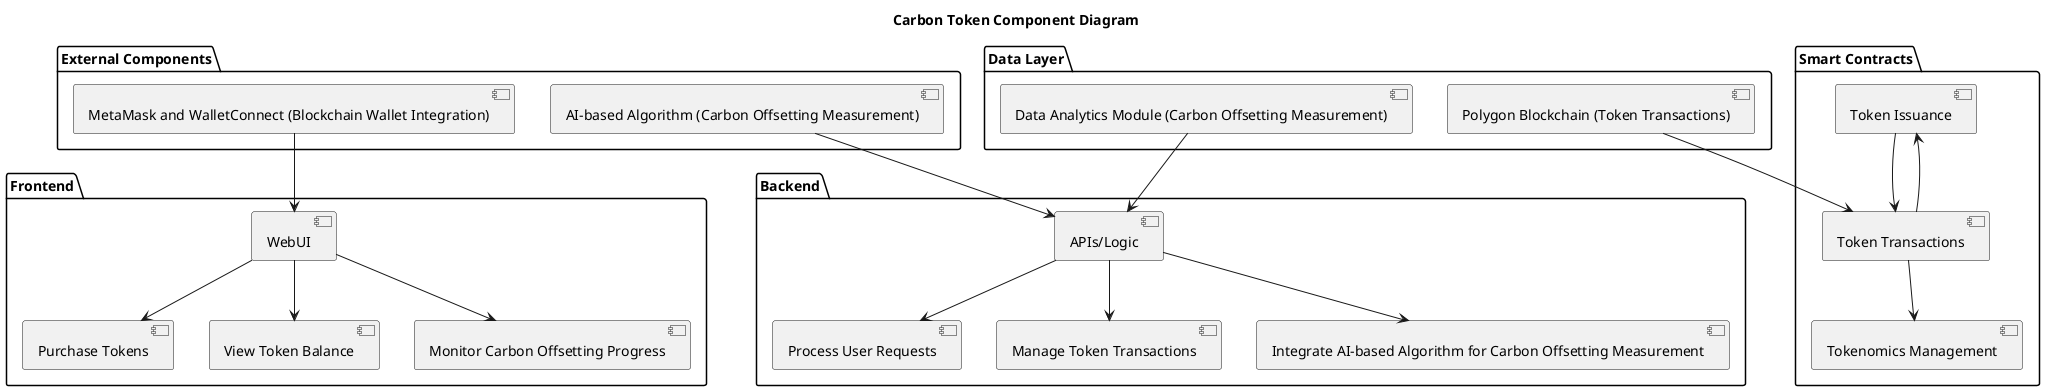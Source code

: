 @startuml

title Carbon Token Component Diagram

package "Frontend" {
  [WebUI]
  [Purchase Tokens]
  [View Token Balance]
  [Monitor Carbon Offsetting Progress]
}

package "Backend" {
  [APIs/Logic]
  [Process User Requests]
  [Manage Token Transactions]
  [Integrate AI-based Algorithm for Carbon Offsetting Measurement]
}

package "Smart Contracts" {
  [Token Issuance]
  [Token Transactions]
  [Tokenomics Management]
}

package "Data Layer" {
  [Polygon Blockchain (Token Transactions)]
  [Data Analytics Module (Carbon Offsetting Measurement)]
}

package "External Components" {
  [AI-based Algorithm (Carbon Offsetting Measurement)]
  [MetaMask and WalletConnect (Blockchain Wallet Integration)]
}

[WebUI] --> [Purchase Tokens]
[WebUI] --> [View Token Balance]
[WebUI] --> [Monitor Carbon Offsetting Progress]

[APIs/Logic] --> [Process User Requests]
[APIs/Logic] --> [Manage Token Transactions]
[APIs/Logic] --> [Integrate AI-based Algorithm for Carbon Offsetting Measurement]

[Token Issuance] --> [Token Transactions]
[Token Transactions] --> [Token Issuance]
[Token Transactions] --> [Tokenomics Management]

[Polygon Blockchain (Token Transactions)] --> [Token Transactions]
[Data Analytics Module (Carbon Offsetting Measurement)] --> [APIs/Logic]
[AI-based Algorithm (Carbon Offsetting Measurement)] --> [APIs/Logic]
[MetaMask and WalletConnect (Blockchain Wallet Integration)] --> [WebUI]

@enduml
